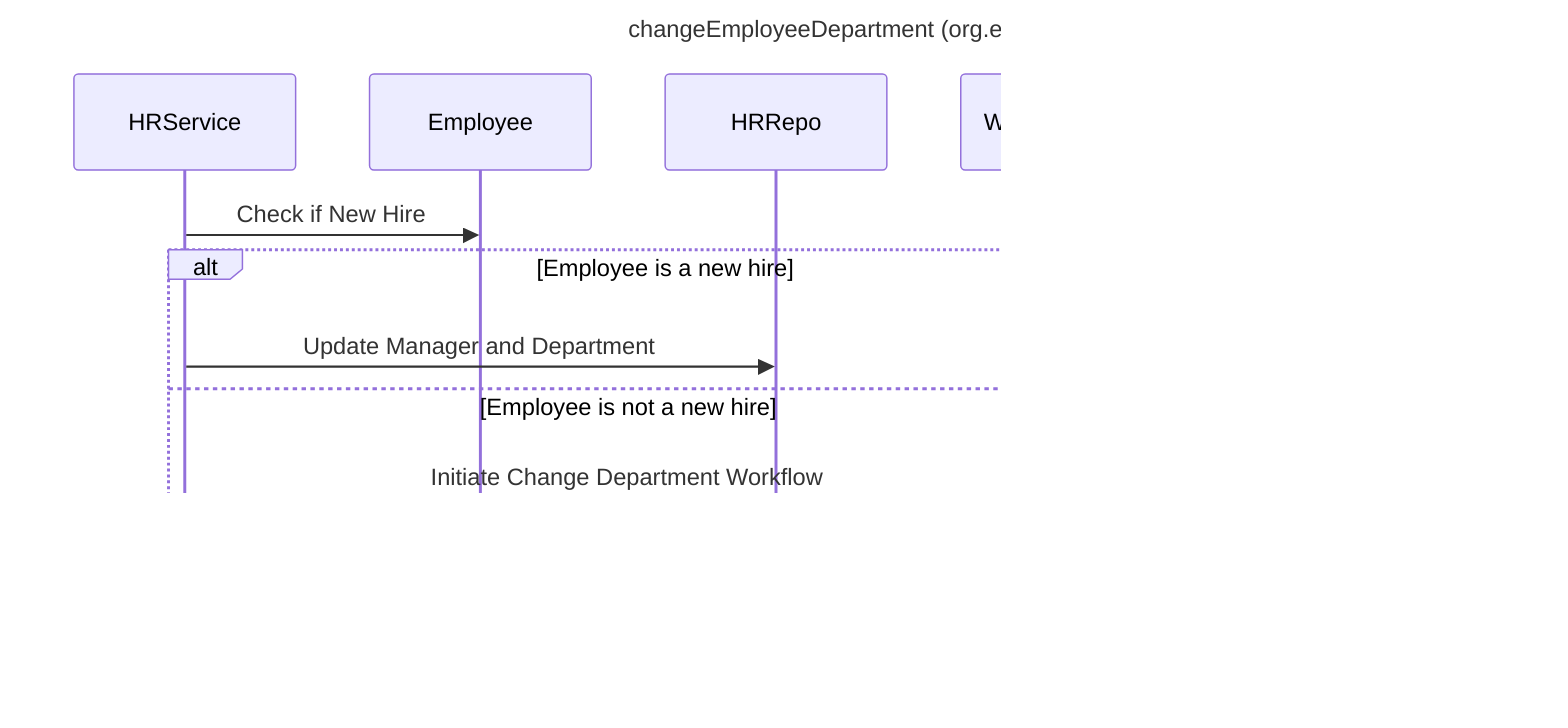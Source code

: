 ---
title: changeEmployeeDepartment (org.example.service.HRService)
---

sequenceDiagram
    participant HRService
    participant Employee
    participant HRRepo
    participant WorkflowService
    participant Logger

    HRService->>Employee: Check if New Hire
    alt Employee is a new hire
        HRService->>HRRepo: Update Manager and Department
    else Employee is not a new hire
        HRService->>WorkflowService: Initiate Change Department Workflow
    end
    HRService->>Logger: Log Error if Exception Occurs